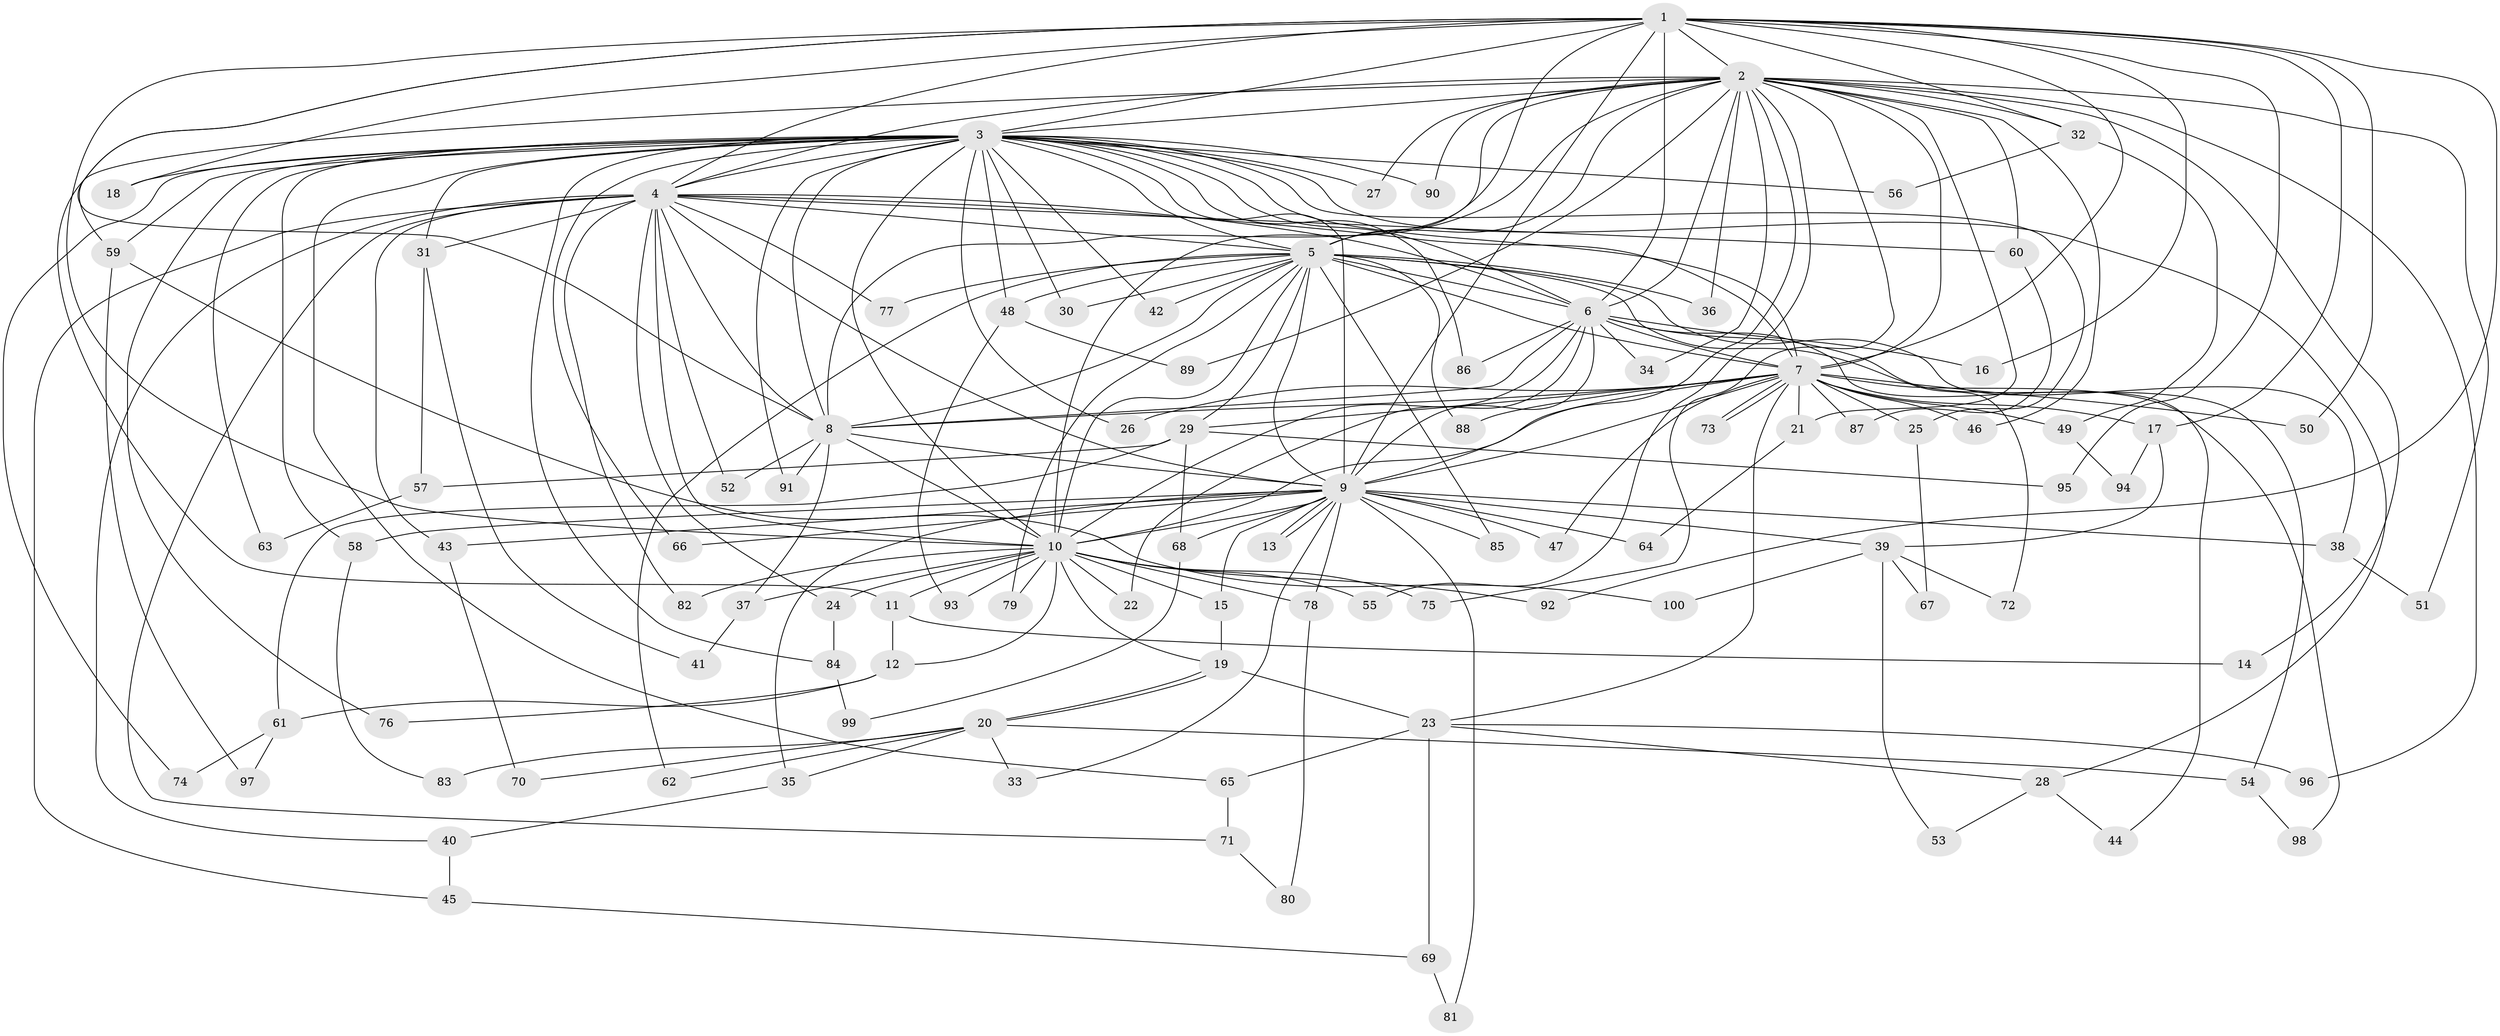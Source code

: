 // Generated by graph-tools (version 1.1) at 2025/38/02/21/25 10:38:53]
// undirected, 100 vertices, 225 edges
graph export_dot {
graph [start="1"]
  node [color=gray90,style=filled];
  1;
  2;
  3;
  4;
  5;
  6;
  7;
  8;
  9;
  10;
  11;
  12;
  13;
  14;
  15;
  16;
  17;
  18;
  19;
  20;
  21;
  22;
  23;
  24;
  25;
  26;
  27;
  28;
  29;
  30;
  31;
  32;
  33;
  34;
  35;
  36;
  37;
  38;
  39;
  40;
  41;
  42;
  43;
  44;
  45;
  46;
  47;
  48;
  49;
  50;
  51;
  52;
  53;
  54;
  55;
  56;
  57;
  58;
  59;
  60;
  61;
  62;
  63;
  64;
  65;
  66;
  67;
  68;
  69;
  70;
  71;
  72;
  73;
  74;
  75;
  76;
  77;
  78;
  79;
  80;
  81;
  82;
  83;
  84;
  85;
  86;
  87;
  88;
  89;
  90;
  91;
  92;
  93;
  94;
  95;
  96;
  97;
  98;
  99;
  100;
  1 -- 2;
  1 -- 3;
  1 -- 4;
  1 -- 5;
  1 -- 6;
  1 -- 7;
  1 -- 8;
  1 -- 9;
  1 -- 10;
  1 -- 16;
  1 -- 17;
  1 -- 18;
  1 -- 32;
  1 -- 50;
  1 -- 59;
  1 -- 92;
  1 -- 95;
  2 -- 3;
  2 -- 4;
  2 -- 5;
  2 -- 6;
  2 -- 7;
  2 -- 8;
  2 -- 9;
  2 -- 10;
  2 -- 11;
  2 -- 14;
  2 -- 21;
  2 -- 27;
  2 -- 32;
  2 -- 34;
  2 -- 36;
  2 -- 46;
  2 -- 51;
  2 -- 55;
  2 -- 60;
  2 -- 75;
  2 -- 89;
  2 -- 90;
  2 -- 96;
  3 -- 4;
  3 -- 5;
  3 -- 6;
  3 -- 7;
  3 -- 8;
  3 -- 9;
  3 -- 10;
  3 -- 18;
  3 -- 25;
  3 -- 26;
  3 -- 27;
  3 -- 28;
  3 -- 30;
  3 -- 31;
  3 -- 42;
  3 -- 48;
  3 -- 56;
  3 -- 58;
  3 -- 59;
  3 -- 63;
  3 -- 65;
  3 -- 66;
  3 -- 74;
  3 -- 76;
  3 -- 84;
  3 -- 86;
  3 -- 90;
  3 -- 91;
  4 -- 5;
  4 -- 6;
  4 -- 7;
  4 -- 8;
  4 -- 9;
  4 -- 10;
  4 -- 24;
  4 -- 31;
  4 -- 40;
  4 -- 43;
  4 -- 45;
  4 -- 52;
  4 -- 60;
  4 -- 71;
  4 -- 77;
  4 -- 82;
  5 -- 6;
  5 -- 7;
  5 -- 8;
  5 -- 9;
  5 -- 10;
  5 -- 29;
  5 -- 30;
  5 -- 36;
  5 -- 38;
  5 -- 42;
  5 -- 48;
  5 -- 62;
  5 -- 72;
  5 -- 77;
  5 -- 79;
  5 -- 85;
  5 -- 88;
  6 -- 7;
  6 -- 8;
  6 -- 9;
  6 -- 10;
  6 -- 16;
  6 -- 22;
  6 -- 34;
  6 -- 44;
  6 -- 54;
  6 -- 86;
  7 -- 8;
  7 -- 9;
  7 -- 10;
  7 -- 17;
  7 -- 21;
  7 -- 23;
  7 -- 25;
  7 -- 26;
  7 -- 29;
  7 -- 46;
  7 -- 47;
  7 -- 49;
  7 -- 50;
  7 -- 73;
  7 -- 73;
  7 -- 87;
  7 -- 88;
  7 -- 98;
  8 -- 9;
  8 -- 10;
  8 -- 37;
  8 -- 52;
  8 -- 91;
  9 -- 10;
  9 -- 13;
  9 -- 13;
  9 -- 15;
  9 -- 33;
  9 -- 35;
  9 -- 38;
  9 -- 39;
  9 -- 43;
  9 -- 47;
  9 -- 58;
  9 -- 64;
  9 -- 66;
  9 -- 68;
  9 -- 78;
  9 -- 81;
  9 -- 85;
  10 -- 11;
  10 -- 12;
  10 -- 15;
  10 -- 19;
  10 -- 22;
  10 -- 24;
  10 -- 37;
  10 -- 55;
  10 -- 75;
  10 -- 78;
  10 -- 79;
  10 -- 82;
  10 -- 92;
  10 -- 93;
  11 -- 12;
  11 -- 14;
  12 -- 61;
  12 -- 76;
  15 -- 19;
  17 -- 39;
  17 -- 94;
  19 -- 20;
  19 -- 20;
  19 -- 23;
  20 -- 33;
  20 -- 35;
  20 -- 54;
  20 -- 62;
  20 -- 70;
  20 -- 83;
  21 -- 64;
  23 -- 28;
  23 -- 65;
  23 -- 69;
  23 -- 96;
  24 -- 84;
  25 -- 67;
  28 -- 44;
  28 -- 53;
  29 -- 57;
  29 -- 61;
  29 -- 68;
  29 -- 95;
  31 -- 41;
  31 -- 57;
  32 -- 49;
  32 -- 56;
  35 -- 40;
  37 -- 41;
  38 -- 51;
  39 -- 53;
  39 -- 67;
  39 -- 72;
  39 -- 100;
  40 -- 45;
  43 -- 70;
  45 -- 69;
  48 -- 89;
  48 -- 93;
  49 -- 94;
  54 -- 98;
  57 -- 63;
  58 -- 83;
  59 -- 97;
  59 -- 100;
  60 -- 87;
  61 -- 74;
  61 -- 97;
  65 -- 71;
  68 -- 99;
  69 -- 81;
  71 -- 80;
  78 -- 80;
  84 -- 99;
}

